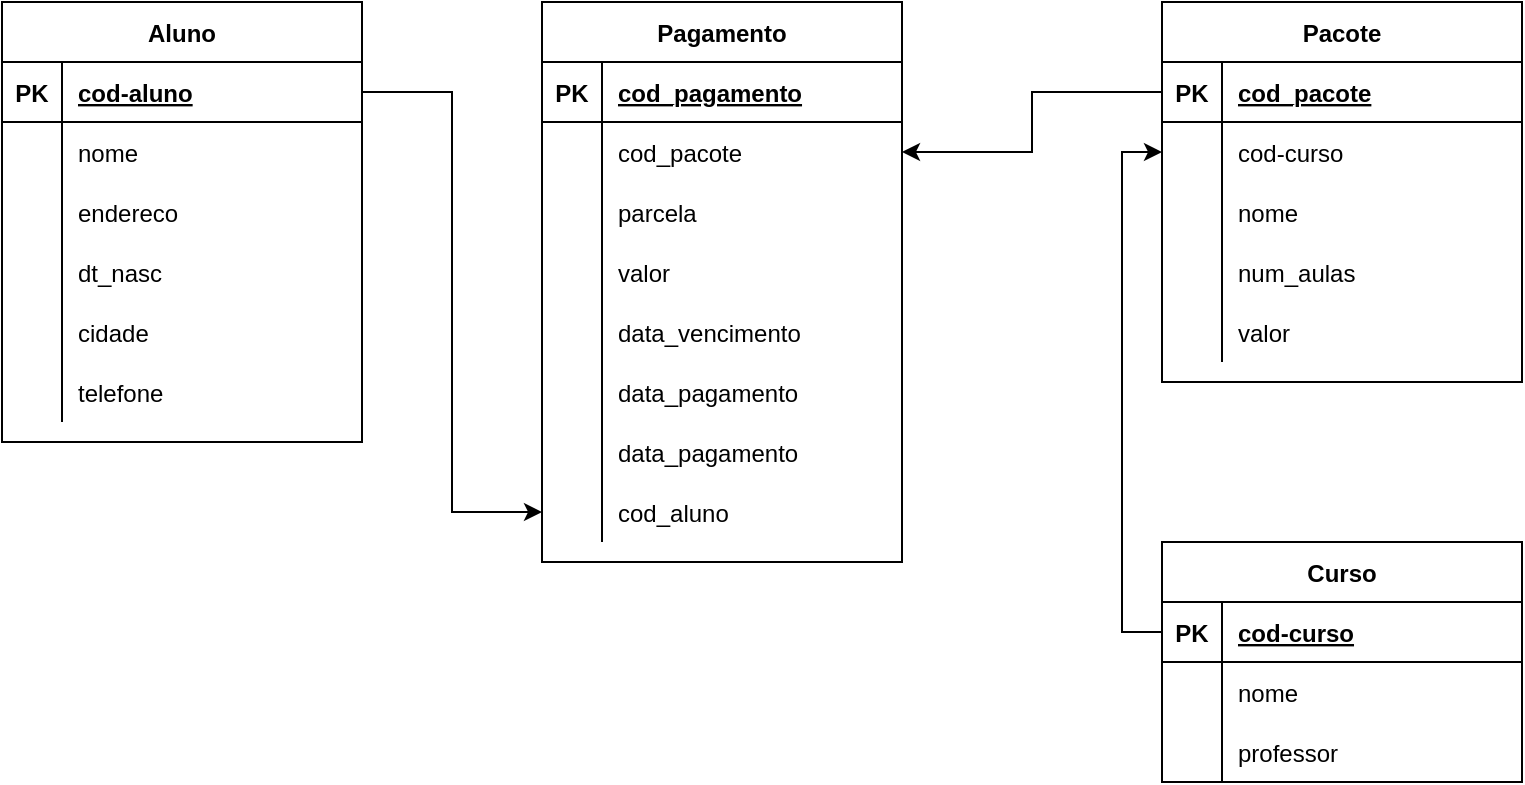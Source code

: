 <mxfile version="13.7.8" type="github">
  <diagram id="lLcTrukfohvsVUiECDiL" name="Page-1">
    <mxGraphModel dx="868" dy="450" grid="1" gridSize="10" guides="1" tooltips="1" connect="1" arrows="1" fold="1" page="1" pageScale="1" pageWidth="827" pageHeight="1169" math="0" shadow="0">
      <root>
        <mxCell id="0" />
        <mxCell id="1" parent="0" />
        <mxCell id="R1xmuKj7O7OPyHqkPT0U-14" value="Aluno" style="shape=table;startSize=30;container=1;collapsible=1;childLayout=tableLayout;fixedRows=1;rowLines=0;fontStyle=1;align=center;resizeLast=1;" vertex="1" parent="1">
          <mxGeometry x="20" y="30" width="180" height="220" as="geometry" />
        </mxCell>
        <mxCell id="R1xmuKj7O7OPyHqkPT0U-15" value="" style="shape=partialRectangle;collapsible=0;dropTarget=0;pointerEvents=0;fillColor=none;top=0;left=0;bottom=1;right=0;points=[[0,0.5],[1,0.5]];portConstraint=eastwest;" vertex="1" parent="R1xmuKj7O7OPyHqkPT0U-14">
          <mxGeometry y="30" width="180" height="30" as="geometry" />
        </mxCell>
        <mxCell id="R1xmuKj7O7OPyHqkPT0U-16" value="PK" style="shape=partialRectangle;connectable=0;fillColor=none;top=0;left=0;bottom=0;right=0;fontStyle=1;overflow=hidden;" vertex="1" parent="R1xmuKj7O7OPyHqkPT0U-15">
          <mxGeometry width="30" height="30" as="geometry" />
        </mxCell>
        <mxCell id="R1xmuKj7O7OPyHqkPT0U-17" value="cod-aluno" style="shape=partialRectangle;connectable=0;fillColor=none;top=0;left=0;bottom=0;right=0;align=left;spacingLeft=6;fontStyle=5;overflow=hidden;" vertex="1" parent="R1xmuKj7O7OPyHqkPT0U-15">
          <mxGeometry x="30" width="150" height="30" as="geometry" />
        </mxCell>
        <mxCell id="R1xmuKj7O7OPyHqkPT0U-18" value="" style="shape=partialRectangle;collapsible=0;dropTarget=0;pointerEvents=0;fillColor=none;top=0;left=0;bottom=0;right=0;points=[[0,0.5],[1,0.5]];portConstraint=eastwest;" vertex="1" parent="R1xmuKj7O7OPyHqkPT0U-14">
          <mxGeometry y="60" width="180" height="30" as="geometry" />
        </mxCell>
        <mxCell id="R1xmuKj7O7OPyHqkPT0U-19" value="" style="shape=partialRectangle;connectable=0;fillColor=none;top=0;left=0;bottom=0;right=0;editable=1;overflow=hidden;" vertex="1" parent="R1xmuKj7O7OPyHqkPT0U-18">
          <mxGeometry width="30" height="30" as="geometry" />
        </mxCell>
        <mxCell id="R1xmuKj7O7OPyHqkPT0U-20" value="nome" style="shape=partialRectangle;connectable=0;fillColor=none;top=0;left=0;bottom=0;right=0;align=left;spacingLeft=6;overflow=hidden;" vertex="1" parent="R1xmuKj7O7OPyHqkPT0U-18">
          <mxGeometry x="30" width="150" height="30" as="geometry" />
        </mxCell>
        <mxCell id="R1xmuKj7O7OPyHqkPT0U-21" value="" style="shape=partialRectangle;collapsible=0;dropTarget=0;pointerEvents=0;fillColor=none;top=0;left=0;bottom=0;right=0;points=[[0,0.5],[1,0.5]];portConstraint=eastwest;" vertex="1" parent="R1xmuKj7O7OPyHqkPT0U-14">
          <mxGeometry y="90" width="180" height="30" as="geometry" />
        </mxCell>
        <mxCell id="R1xmuKj7O7OPyHqkPT0U-22" value="" style="shape=partialRectangle;connectable=0;fillColor=none;top=0;left=0;bottom=0;right=0;editable=1;overflow=hidden;" vertex="1" parent="R1xmuKj7O7OPyHqkPT0U-21">
          <mxGeometry width="30" height="30" as="geometry" />
        </mxCell>
        <mxCell id="R1xmuKj7O7OPyHqkPT0U-23" value="endereco" style="shape=partialRectangle;connectable=0;fillColor=none;top=0;left=0;bottom=0;right=0;align=left;spacingLeft=6;overflow=hidden;" vertex="1" parent="R1xmuKj7O7OPyHqkPT0U-21">
          <mxGeometry x="30" width="150" height="30" as="geometry" />
        </mxCell>
        <mxCell id="R1xmuKj7O7OPyHqkPT0U-24" value="" style="shape=partialRectangle;collapsible=0;dropTarget=0;pointerEvents=0;fillColor=none;top=0;left=0;bottom=0;right=0;points=[[0,0.5],[1,0.5]];portConstraint=eastwest;" vertex="1" parent="R1xmuKj7O7OPyHqkPT0U-14">
          <mxGeometry y="120" width="180" height="30" as="geometry" />
        </mxCell>
        <mxCell id="R1xmuKj7O7OPyHqkPT0U-25" value="" style="shape=partialRectangle;connectable=0;fillColor=none;top=0;left=0;bottom=0;right=0;editable=1;overflow=hidden;" vertex="1" parent="R1xmuKj7O7OPyHqkPT0U-24">
          <mxGeometry width="30" height="30" as="geometry" />
        </mxCell>
        <mxCell id="R1xmuKj7O7OPyHqkPT0U-26" value="dt_nasc" style="shape=partialRectangle;connectable=0;fillColor=none;top=0;left=0;bottom=0;right=0;align=left;spacingLeft=6;overflow=hidden;" vertex="1" parent="R1xmuKj7O7OPyHqkPT0U-24">
          <mxGeometry x="30" width="150" height="30" as="geometry" />
        </mxCell>
        <mxCell id="R1xmuKj7O7OPyHqkPT0U-27" value="" style="shape=partialRectangle;collapsible=0;dropTarget=0;pointerEvents=0;fillColor=none;top=0;left=0;bottom=0;right=0;points=[[0,0.5],[1,0.5]];portConstraint=eastwest;" vertex="1" parent="R1xmuKj7O7OPyHqkPT0U-14">
          <mxGeometry y="150" width="180" height="30" as="geometry" />
        </mxCell>
        <mxCell id="R1xmuKj7O7OPyHqkPT0U-28" value="" style="shape=partialRectangle;connectable=0;fillColor=none;top=0;left=0;bottom=0;right=0;editable=1;overflow=hidden;" vertex="1" parent="R1xmuKj7O7OPyHqkPT0U-27">
          <mxGeometry width="30" height="30" as="geometry" />
        </mxCell>
        <mxCell id="R1xmuKj7O7OPyHqkPT0U-29" value="cidade" style="shape=partialRectangle;connectable=0;fillColor=none;top=0;left=0;bottom=0;right=0;align=left;spacingLeft=6;overflow=hidden;" vertex="1" parent="R1xmuKj7O7OPyHqkPT0U-27">
          <mxGeometry x="30" width="150" height="30" as="geometry" />
        </mxCell>
        <mxCell id="R1xmuKj7O7OPyHqkPT0U-30" value="" style="shape=partialRectangle;collapsible=0;dropTarget=0;pointerEvents=0;fillColor=none;top=0;left=0;bottom=0;right=0;points=[[0,0.5],[1,0.5]];portConstraint=eastwest;" vertex="1" parent="R1xmuKj7O7OPyHqkPT0U-14">
          <mxGeometry y="180" width="180" height="30" as="geometry" />
        </mxCell>
        <mxCell id="R1xmuKj7O7OPyHqkPT0U-31" value="" style="shape=partialRectangle;connectable=0;fillColor=none;top=0;left=0;bottom=0;right=0;editable=1;overflow=hidden;" vertex="1" parent="R1xmuKj7O7OPyHqkPT0U-30">
          <mxGeometry width="30" height="30" as="geometry" />
        </mxCell>
        <mxCell id="R1xmuKj7O7OPyHqkPT0U-32" value="telefone" style="shape=partialRectangle;connectable=0;fillColor=none;top=0;left=0;bottom=0;right=0;align=left;spacingLeft=6;overflow=hidden;" vertex="1" parent="R1xmuKj7O7OPyHqkPT0U-30">
          <mxGeometry x="30" width="150" height="30" as="geometry" />
        </mxCell>
        <mxCell id="R1xmuKj7O7OPyHqkPT0U-33" value="Pacote" style="shape=table;startSize=30;container=1;collapsible=1;childLayout=tableLayout;fixedRows=1;rowLines=0;fontStyle=1;align=center;resizeLast=1;" vertex="1" parent="1">
          <mxGeometry x="600" y="30" width="180" height="190" as="geometry" />
        </mxCell>
        <mxCell id="R1xmuKj7O7OPyHqkPT0U-34" value="" style="shape=partialRectangle;collapsible=0;dropTarget=0;pointerEvents=0;fillColor=none;top=0;left=0;bottom=1;right=0;points=[[0,0.5],[1,0.5]];portConstraint=eastwest;" vertex="1" parent="R1xmuKj7O7OPyHqkPT0U-33">
          <mxGeometry y="30" width="180" height="30" as="geometry" />
        </mxCell>
        <mxCell id="R1xmuKj7O7OPyHqkPT0U-35" value="PK" style="shape=partialRectangle;connectable=0;fillColor=none;top=0;left=0;bottom=0;right=0;fontStyle=1;overflow=hidden;" vertex="1" parent="R1xmuKj7O7OPyHqkPT0U-34">
          <mxGeometry width="30" height="30" as="geometry" />
        </mxCell>
        <mxCell id="R1xmuKj7O7OPyHqkPT0U-36" value="cod_pacote" style="shape=partialRectangle;connectable=0;fillColor=none;top=0;left=0;bottom=0;right=0;align=left;spacingLeft=6;fontStyle=5;overflow=hidden;" vertex="1" parent="R1xmuKj7O7OPyHqkPT0U-34">
          <mxGeometry x="30" width="150" height="30" as="geometry" />
        </mxCell>
        <mxCell id="R1xmuKj7O7OPyHqkPT0U-37" value="" style="shape=partialRectangle;collapsible=0;dropTarget=0;pointerEvents=0;fillColor=none;top=0;left=0;bottom=0;right=0;points=[[0,0.5],[1,0.5]];portConstraint=eastwest;" vertex="1" parent="R1xmuKj7O7OPyHqkPT0U-33">
          <mxGeometry y="60" width="180" height="30" as="geometry" />
        </mxCell>
        <mxCell id="R1xmuKj7O7OPyHqkPT0U-38" value="" style="shape=partialRectangle;connectable=0;fillColor=none;top=0;left=0;bottom=0;right=0;editable=1;overflow=hidden;" vertex="1" parent="R1xmuKj7O7OPyHqkPT0U-37">
          <mxGeometry width="30" height="30" as="geometry" />
        </mxCell>
        <mxCell id="R1xmuKj7O7OPyHqkPT0U-39" value="cod-curso" style="shape=partialRectangle;connectable=0;fillColor=none;top=0;left=0;bottom=0;right=0;align=left;spacingLeft=6;overflow=hidden;" vertex="1" parent="R1xmuKj7O7OPyHqkPT0U-37">
          <mxGeometry x="30" width="150" height="30" as="geometry" />
        </mxCell>
        <mxCell id="R1xmuKj7O7OPyHqkPT0U-40" value="" style="shape=partialRectangle;collapsible=0;dropTarget=0;pointerEvents=0;fillColor=none;top=0;left=0;bottom=0;right=0;points=[[0,0.5],[1,0.5]];portConstraint=eastwest;" vertex="1" parent="R1xmuKj7O7OPyHqkPT0U-33">
          <mxGeometry y="90" width="180" height="30" as="geometry" />
        </mxCell>
        <mxCell id="R1xmuKj7O7OPyHqkPT0U-41" value="" style="shape=partialRectangle;connectable=0;fillColor=none;top=0;left=0;bottom=0;right=0;editable=1;overflow=hidden;" vertex="1" parent="R1xmuKj7O7OPyHqkPT0U-40">
          <mxGeometry width="30" height="30" as="geometry" />
        </mxCell>
        <mxCell id="R1xmuKj7O7OPyHqkPT0U-42" value="nome" style="shape=partialRectangle;connectable=0;fillColor=none;top=0;left=0;bottom=0;right=0;align=left;spacingLeft=6;overflow=hidden;" vertex="1" parent="R1xmuKj7O7OPyHqkPT0U-40">
          <mxGeometry x="30" width="150" height="30" as="geometry" />
        </mxCell>
        <mxCell id="R1xmuKj7O7OPyHqkPT0U-43" value="" style="shape=partialRectangle;collapsible=0;dropTarget=0;pointerEvents=0;fillColor=none;top=0;left=0;bottom=0;right=0;points=[[0,0.5],[1,0.5]];portConstraint=eastwest;" vertex="1" parent="R1xmuKj7O7OPyHqkPT0U-33">
          <mxGeometry y="120" width="180" height="30" as="geometry" />
        </mxCell>
        <mxCell id="R1xmuKj7O7OPyHqkPT0U-44" value="" style="shape=partialRectangle;connectable=0;fillColor=none;top=0;left=0;bottom=0;right=0;editable=1;overflow=hidden;" vertex="1" parent="R1xmuKj7O7OPyHqkPT0U-43">
          <mxGeometry width="30" height="30" as="geometry" />
        </mxCell>
        <mxCell id="R1xmuKj7O7OPyHqkPT0U-45" value="num_aulas" style="shape=partialRectangle;connectable=0;fillColor=none;top=0;left=0;bottom=0;right=0;align=left;spacingLeft=6;overflow=hidden;" vertex="1" parent="R1xmuKj7O7OPyHqkPT0U-43">
          <mxGeometry x="30" width="150" height="30" as="geometry" />
        </mxCell>
        <mxCell id="R1xmuKj7O7OPyHqkPT0U-46" value="" style="shape=partialRectangle;collapsible=0;dropTarget=0;pointerEvents=0;fillColor=none;top=0;left=0;bottom=0;right=0;points=[[0,0.5],[1,0.5]];portConstraint=eastwest;" vertex="1" parent="R1xmuKj7O7OPyHqkPT0U-33">
          <mxGeometry y="150" width="180" height="30" as="geometry" />
        </mxCell>
        <mxCell id="R1xmuKj7O7OPyHqkPT0U-47" value="" style="shape=partialRectangle;connectable=0;fillColor=none;top=0;left=0;bottom=0;right=0;editable=1;overflow=hidden;" vertex="1" parent="R1xmuKj7O7OPyHqkPT0U-46">
          <mxGeometry width="30" height="30" as="geometry" />
        </mxCell>
        <mxCell id="R1xmuKj7O7OPyHqkPT0U-48" value="valor" style="shape=partialRectangle;connectable=0;fillColor=none;top=0;left=0;bottom=0;right=0;align=left;spacingLeft=6;overflow=hidden;" vertex="1" parent="R1xmuKj7O7OPyHqkPT0U-46">
          <mxGeometry x="30" width="150" height="30" as="geometry" />
        </mxCell>
        <mxCell id="R1xmuKj7O7OPyHqkPT0U-1" value="Curso" style="shape=table;startSize=30;container=1;collapsible=1;childLayout=tableLayout;fixedRows=1;rowLines=0;fontStyle=1;align=center;resizeLast=1;" vertex="1" parent="1">
          <mxGeometry x="600" y="300" width="180" height="120" as="geometry" />
        </mxCell>
        <mxCell id="R1xmuKj7O7OPyHqkPT0U-2" value="" style="shape=partialRectangle;collapsible=0;dropTarget=0;pointerEvents=0;fillColor=none;top=0;left=0;bottom=1;right=0;points=[[0,0.5],[1,0.5]];portConstraint=eastwest;" vertex="1" parent="R1xmuKj7O7OPyHqkPT0U-1">
          <mxGeometry y="30" width="180" height="30" as="geometry" />
        </mxCell>
        <mxCell id="R1xmuKj7O7OPyHqkPT0U-3" value="PK" style="shape=partialRectangle;connectable=0;fillColor=none;top=0;left=0;bottom=0;right=0;fontStyle=1;overflow=hidden;" vertex="1" parent="R1xmuKj7O7OPyHqkPT0U-2">
          <mxGeometry width="30" height="30" as="geometry" />
        </mxCell>
        <mxCell id="R1xmuKj7O7OPyHqkPT0U-4" value="cod-curso" style="shape=partialRectangle;connectable=0;fillColor=none;top=0;left=0;bottom=0;right=0;align=left;spacingLeft=6;fontStyle=5;overflow=hidden;" vertex="1" parent="R1xmuKj7O7OPyHqkPT0U-2">
          <mxGeometry x="30" width="150" height="30" as="geometry" />
        </mxCell>
        <mxCell id="R1xmuKj7O7OPyHqkPT0U-5" value="" style="shape=partialRectangle;collapsible=0;dropTarget=0;pointerEvents=0;fillColor=none;top=0;left=0;bottom=0;right=0;points=[[0,0.5],[1,0.5]];portConstraint=eastwest;" vertex="1" parent="R1xmuKj7O7OPyHqkPT0U-1">
          <mxGeometry y="60" width="180" height="30" as="geometry" />
        </mxCell>
        <mxCell id="R1xmuKj7O7OPyHqkPT0U-6" value="" style="shape=partialRectangle;connectable=0;fillColor=none;top=0;left=0;bottom=0;right=0;editable=1;overflow=hidden;" vertex="1" parent="R1xmuKj7O7OPyHqkPT0U-5">
          <mxGeometry width="30" height="30" as="geometry" />
        </mxCell>
        <mxCell id="R1xmuKj7O7OPyHqkPT0U-7" value="nome" style="shape=partialRectangle;connectable=0;fillColor=none;top=0;left=0;bottom=0;right=0;align=left;spacingLeft=6;overflow=hidden;" vertex="1" parent="R1xmuKj7O7OPyHqkPT0U-5">
          <mxGeometry x="30" width="150" height="30" as="geometry" />
        </mxCell>
        <mxCell id="R1xmuKj7O7OPyHqkPT0U-8" value="" style="shape=partialRectangle;collapsible=0;dropTarget=0;pointerEvents=0;fillColor=none;top=0;left=0;bottom=0;right=0;points=[[0,0.5],[1,0.5]];portConstraint=eastwest;" vertex="1" parent="R1xmuKj7O7OPyHqkPT0U-1">
          <mxGeometry y="90" width="180" height="30" as="geometry" />
        </mxCell>
        <mxCell id="R1xmuKj7O7OPyHqkPT0U-9" value="" style="shape=partialRectangle;connectable=0;fillColor=none;top=0;left=0;bottom=0;right=0;editable=1;overflow=hidden;" vertex="1" parent="R1xmuKj7O7OPyHqkPT0U-8">
          <mxGeometry width="30" height="30" as="geometry" />
        </mxCell>
        <mxCell id="R1xmuKj7O7OPyHqkPT0U-10" value="professor" style="shape=partialRectangle;connectable=0;fillColor=none;top=0;left=0;bottom=0;right=0;align=left;spacingLeft=6;overflow=hidden;" vertex="1" parent="R1xmuKj7O7OPyHqkPT0U-8">
          <mxGeometry x="30" width="150" height="30" as="geometry" />
        </mxCell>
        <mxCell id="R1xmuKj7O7OPyHqkPT0U-74" style="edgeStyle=orthogonalEdgeStyle;rounded=0;orthogonalLoop=1;jettySize=auto;html=1;exitX=1;exitY=0.5;exitDx=0;exitDy=0;" edge="1" parent="1" source="R1xmuKj7O7OPyHqkPT0U-15" target="R1xmuKj7O7OPyHqkPT0U-71">
          <mxGeometry relative="1" as="geometry" />
        </mxCell>
        <mxCell id="R1xmuKj7O7OPyHqkPT0U-75" style="edgeStyle=orthogonalEdgeStyle;rounded=0;orthogonalLoop=1;jettySize=auto;html=1;exitX=0;exitY=0.5;exitDx=0;exitDy=0;" edge="1" parent="1" source="R1xmuKj7O7OPyHqkPT0U-2">
          <mxGeometry relative="1" as="geometry">
            <mxPoint x="600" y="105" as="targetPoint" />
            <Array as="points">
              <mxPoint x="580" y="345" />
              <mxPoint x="580" y="105" />
            </Array>
          </mxGeometry>
        </mxCell>
        <mxCell id="R1xmuKj7O7OPyHqkPT0U-76" style="edgeStyle=orthogonalEdgeStyle;rounded=0;orthogonalLoop=1;jettySize=auto;html=1;exitX=0;exitY=0.5;exitDx=0;exitDy=0;entryX=1;entryY=0.5;entryDx=0;entryDy=0;" edge="1" parent="1" source="R1xmuKj7O7OPyHqkPT0U-34" target="R1xmuKj7O7OPyHqkPT0U-53">
          <mxGeometry relative="1" as="geometry" />
        </mxCell>
        <mxCell id="R1xmuKj7O7OPyHqkPT0U-49" value="Pagamento" style="shape=table;startSize=30;container=1;collapsible=1;childLayout=tableLayout;fixedRows=1;rowLines=0;fontStyle=1;align=center;resizeLast=1;" vertex="1" parent="1">
          <mxGeometry x="290" y="30" width="180" height="280" as="geometry" />
        </mxCell>
        <mxCell id="R1xmuKj7O7OPyHqkPT0U-50" value="" style="shape=partialRectangle;collapsible=0;dropTarget=0;pointerEvents=0;fillColor=none;top=0;left=0;bottom=1;right=0;points=[[0,0.5],[1,0.5]];portConstraint=eastwest;" vertex="1" parent="R1xmuKj7O7OPyHqkPT0U-49">
          <mxGeometry y="30" width="180" height="30" as="geometry" />
        </mxCell>
        <mxCell id="R1xmuKj7O7OPyHqkPT0U-51" value="PK" style="shape=partialRectangle;connectable=0;fillColor=none;top=0;left=0;bottom=0;right=0;fontStyle=1;overflow=hidden;" vertex="1" parent="R1xmuKj7O7OPyHqkPT0U-50">
          <mxGeometry width="30" height="30" as="geometry" />
        </mxCell>
        <mxCell id="R1xmuKj7O7OPyHqkPT0U-52" value="cod_pagamento" style="shape=partialRectangle;connectable=0;fillColor=none;top=0;left=0;bottom=0;right=0;align=left;spacingLeft=6;fontStyle=5;overflow=hidden;" vertex="1" parent="R1xmuKj7O7OPyHqkPT0U-50">
          <mxGeometry x="30" width="150" height="30" as="geometry" />
        </mxCell>
        <mxCell id="R1xmuKj7O7OPyHqkPT0U-53" value="" style="shape=partialRectangle;collapsible=0;dropTarget=0;pointerEvents=0;fillColor=none;top=0;left=0;bottom=0;right=0;points=[[0,0.5],[1,0.5]];portConstraint=eastwest;" vertex="1" parent="R1xmuKj7O7OPyHqkPT0U-49">
          <mxGeometry y="60" width="180" height="30" as="geometry" />
        </mxCell>
        <mxCell id="R1xmuKj7O7OPyHqkPT0U-54" value="" style="shape=partialRectangle;connectable=0;fillColor=none;top=0;left=0;bottom=0;right=0;editable=1;overflow=hidden;" vertex="1" parent="R1xmuKj7O7OPyHqkPT0U-53">
          <mxGeometry width="30" height="30" as="geometry" />
        </mxCell>
        <mxCell id="R1xmuKj7O7OPyHqkPT0U-55" value="cod_pacote" style="shape=partialRectangle;connectable=0;fillColor=none;top=0;left=0;bottom=0;right=0;align=left;spacingLeft=6;overflow=hidden;" vertex="1" parent="R1xmuKj7O7OPyHqkPT0U-53">
          <mxGeometry x="30" width="150" height="30" as="geometry" />
        </mxCell>
        <mxCell id="R1xmuKj7O7OPyHqkPT0U-56" value="" style="shape=partialRectangle;collapsible=0;dropTarget=0;pointerEvents=0;fillColor=none;top=0;left=0;bottom=0;right=0;points=[[0,0.5],[1,0.5]];portConstraint=eastwest;" vertex="1" parent="R1xmuKj7O7OPyHqkPT0U-49">
          <mxGeometry y="90" width="180" height="30" as="geometry" />
        </mxCell>
        <mxCell id="R1xmuKj7O7OPyHqkPT0U-57" value="" style="shape=partialRectangle;connectable=0;fillColor=none;top=0;left=0;bottom=0;right=0;editable=1;overflow=hidden;" vertex="1" parent="R1xmuKj7O7OPyHqkPT0U-56">
          <mxGeometry width="30" height="30" as="geometry" />
        </mxCell>
        <mxCell id="R1xmuKj7O7OPyHqkPT0U-58" value="parcela" style="shape=partialRectangle;connectable=0;fillColor=none;top=0;left=0;bottom=0;right=0;align=left;spacingLeft=6;overflow=hidden;" vertex="1" parent="R1xmuKj7O7OPyHqkPT0U-56">
          <mxGeometry x="30" width="150" height="30" as="geometry" />
        </mxCell>
        <mxCell id="R1xmuKj7O7OPyHqkPT0U-59" value="" style="shape=partialRectangle;collapsible=0;dropTarget=0;pointerEvents=0;fillColor=none;top=0;left=0;bottom=0;right=0;points=[[0,0.5],[1,0.5]];portConstraint=eastwest;" vertex="1" parent="R1xmuKj7O7OPyHqkPT0U-49">
          <mxGeometry y="120" width="180" height="30" as="geometry" />
        </mxCell>
        <mxCell id="R1xmuKj7O7OPyHqkPT0U-60" value="" style="shape=partialRectangle;connectable=0;fillColor=none;top=0;left=0;bottom=0;right=0;editable=1;overflow=hidden;" vertex="1" parent="R1xmuKj7O7OPyHqkPT0U-59">
          <mxGeometry width="30" height="30" as="geometry" />
        </mxCell>
        <mxCell id="R1xmuKj7O7OPyHqkPT0U-61" value="valor" style="shape=partialRectangle;connectable=0;fillColor=none;top=0;left=0;bottom=0;right=0;align=left;spacingLeft=6;overflow=hidden;" vertex="1" parent="R1xmuKj7O7OPyHqkPT0U-59">
          <mxGeometry x="30" width="150" height="30" as="geometry" />
        </mxCell>
        <mxCell id="R1xmuKj7O7OPyHqkPT0U-62" value="" style="shape=partialRectangle;collapsible=0;dropTarget=0;pointerEvents=0;fillColor=none;top=0;left=0;bottom=0;right=0;points=[[0,0.5],[1,0.5]];portConstraint=eastwest;" vertex="1" parent="R1xmuKj7O7OPyHqkPT0U-49">
          <mxGeometry y="150" width="180" height="30" as="geometry" />
        </mxCell>
        <mxCell id="R1xmuKj7O7OPyHqkPT0U-63" value="" style="shape=partialRectangle;connectable=0;fillColor=none;top=0;left=0;bottom=0;right=0;editable=1;overflow=hidden;" vertex="1" parent="R1xmuKj7O7OPyHqkPT0U-62">
          <mxGeometry width="30" height="30" as="geometry" />
        </mxCell>
        <mxCell id="R1xmuKj7O7OPyHqkPT0U-64" value="data_vencimento" style="shape=partialRectangle;connectable=0;fillColor=none;top=0;left=0;bottom=0;right=0;align=left;spacingLeft=6;overflow=hidden;" vertex="1" parent="R1xmuKj7O7OPyHqkPT0U-62">
          <mxGeometry x="30" width="150" height="30" as="geometry" />
        </mxCell>
        <mxCell id="R1xmuKj7O7OPyHqkPT0U-65" value="" style="shape=partialRectangle;collapsible=0;dropTarget=0;pointerEvents=0;fillColor=none;top=0;left=0;bottom=0;right=0;points=[[0,0.5],[1,0.5]];portConstraint=eastwest;" vertex="1" parent="R1xmuKj7O7OPyHqkPT0U-49">
          <mxGeometry y="180" width="180" height="30" as="geometry" />
        </mxCell>
        <mxCell id="R1xmuKj7O7OPyHqkPT0U-66" value="" style="shape=partialRectangle;connectable=0;fillColor=none;top=0;left=0;bottom=0;right=0;editable=1;overflow=hidden;" vertex="1" parent="R1xmuKj7O7OPyHqkPT0U-65">
          <mxGeometry width="30" height="30" as="geometry" />
        </mxCell>
        <mxCell id="R1xmuKj7O7OPyHqkPT0U-67" value="data_pagamento" style="shape=partialRectangle;connectable=0;fillColor=none;top=0;left=0;bottom=0;right=0;align=left;spacingLeft=6;overflow=hidden;" vertex="1" parent="R1xmuKj7O7OPyHqkPT0U-65">
          <mxGeometry x="30" width="150" height="30" as="geometry" />
        </mxCell>
        <mxCell id="R1xmuKj7O7OPyHqkPT0U-68" value="" style="shape=partialRectangle;collapsible=0;dropTarget=0;pointerEvents=0;fillColor=none;top=0;left=0;bottom=0;right=0;points=[[0,0.5],[1,0.5]];portConstraint=eastwest;" vertex="1" parent="R1xmuKj7O7OPyHqkPT0U-49">
          <mxGeometry y="210" width="180" height="30" as="geometry" />
        </mxCell>
        <mxCell id="R1xmuKj7O7OPyHqkPT0U-69" value="" style="shape=partialRectangle;connectable=0;fillColor=none;top=0;left=0;bottom=0;right=0;editable=1;overflow=hidden;" vertex="1" parent="R1xmuKj7O7OPyHqkPT0U-68">
          <mxGeometry width="30" height="30" as="geometry" />
        </mxCell>
        <mxCell id="R1xmuKj7O7OPyHqkPT0U-70" value="data_pagamento" style="shape=partialRectangle;connectable=0;fillColor=none;top=0;left=0;bottom=0;right=0;align=left;spacingLeft=6;overflow=hidden;" vertex="1" parent="R1xmuKj7O7OPyHqkPT0U-68">
          <mxGeometry x="30" width="150" height="30" as="geometry" />
        </mxCell>
        <mxCell id="R1xmuKj7O7OPyHqkPT0U-71" value="" style="shape=partialRectangle;collapsible=0;dropTarget=0;pointerEvents=0;fillColor=none;top=0;left=0;bottom=0;right=0;points=[[0,0.5],[1,0.5]];portConstraint=eastwest;" vertex="1" parent="R1xmuKj7O7OPyHqkPT0U-49">
          <mxGeometry y="240" width="180" height="30" as="geometry" />
        </mxCell>
        <mxCell id="R1xmuKj7O7OPyHqkPT0U-72" value="" style="shape=partialRectangle;connectable=0;fillColor=none;top=0;left=0;bottom=0;right=0;editable=1;overflow=hidden;" vertex="1" parent="R1xmuKj7O7OPyHqkPT0U-71">
          <mxGeometry width="30" height="30" as="geometry" />
        </mxCell>
        <mxCell id="R1xmuKj7O7OPyHqkPT0U-73" value="cod_aluno" style="shape=partialRectangle;connectable=0;fillColor=none;top=0;left=0;bottom=0;right=0;align=left;spacingLeft=6;overflow=hidden;" vertex="1" parent="R1xmuKj7O7OPyHqkPT0U-71">
          <mxGeometry x="30" width="150" height="30" as="geometry" />
        </mxCell>
      </root>
    </mxGraphModel>
  </diagram>
</mxfile>
